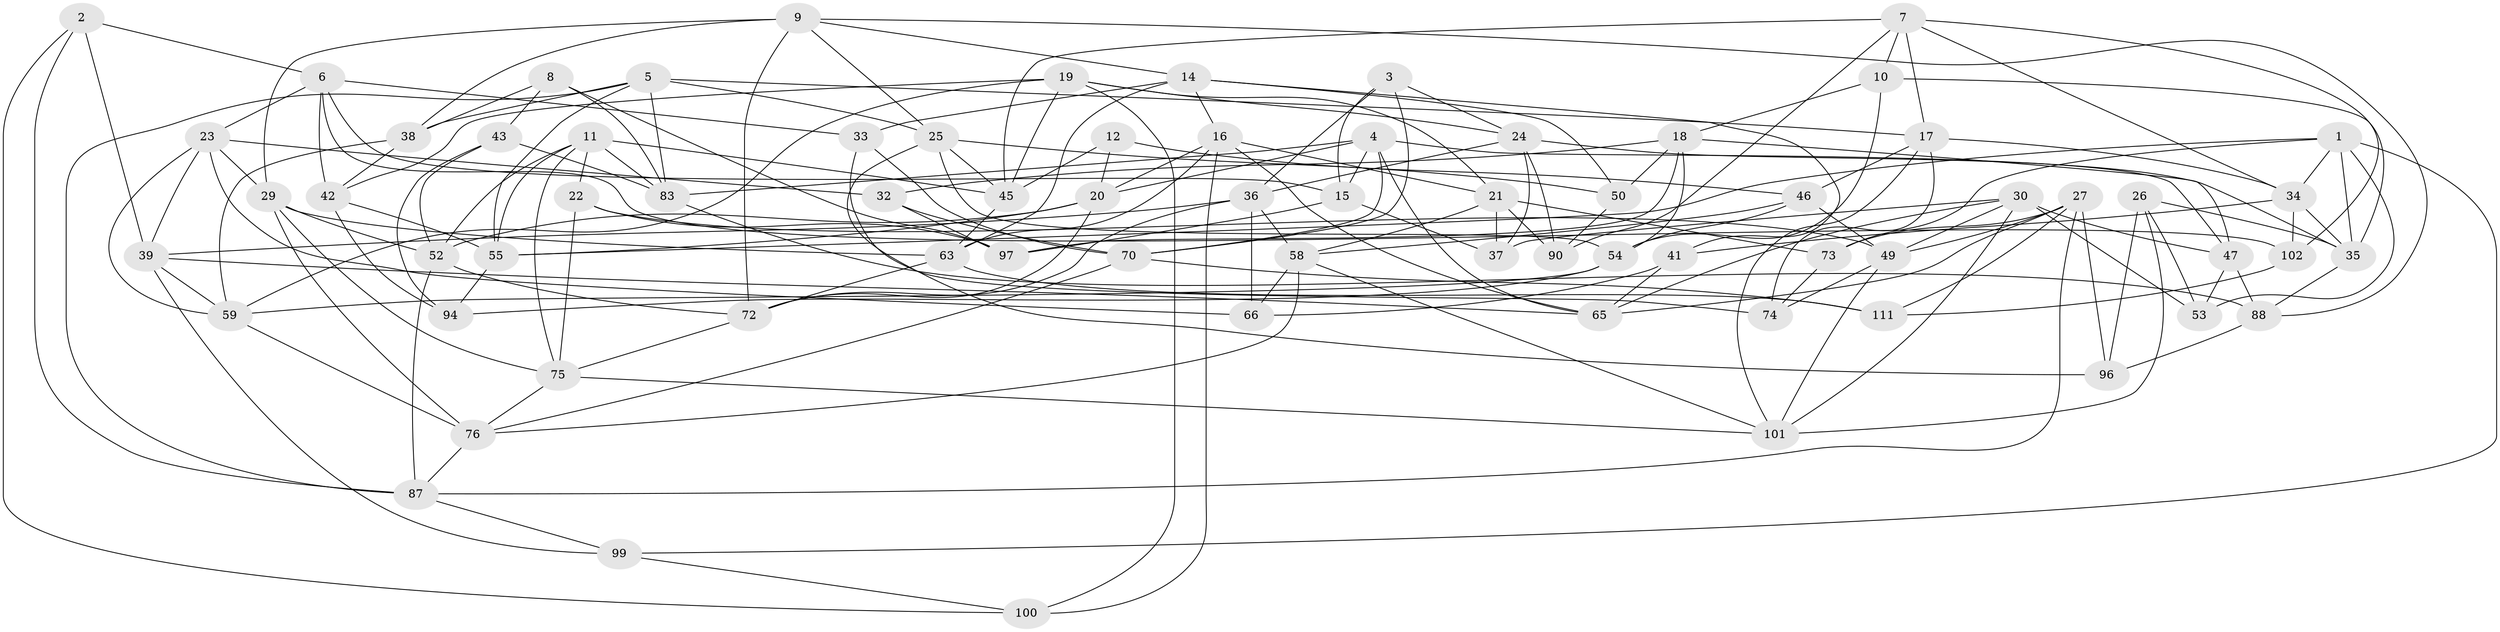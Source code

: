 // original degree distribution, {4: 1.0}
// Generated by graph-tools (version 1.1) at 2025/42/03/06/25 10:42:18]
// undirected, 71 vertices, 185 edges
graph export_dot {
graph [start="1"]
  node [color=gray90,style=filled];
  1 [super="+117"];
  2;
  3;
  4 [super="+56"];
  5 [super="+95"];
  6 [super="+13"];
  7 [super="+28"];
  8;
  9 [super="+69"];
  10;
  11 [super="+82"];
  12;
  14 [super="+62"];
  15 [super="+40"];
  16 [super="+64"];
  17 [super="+81"];
  18 [super="+91"];
  19 [super="+78"];
  20 [super="+89"];
  21 [super="+103"];
  22;
  23 [super="+31"];
  24 [super="+116"];
  25 [super="+105"];
  26;
  27 [super="+98"];
  29 [super="+84"];
  30 [super="+79"];
  32;
  33;
  34 [super="+44"];
  35 [super="+106"];
  36 [super="+48"];
  37;
  38 [super="+67"];
  39 [super="+51"];
  41;
  42 [super="+86"];
  43;
  45 [super="+118"];
  46 [super="+77"];
  47 [super="+113"];
  49 [super="+60"];
  50;
  52 [super="+61"];
  53;
  54 [super="+57"];
  55 [super="+109"];
  58 [super="+107"];
  59 [super="+85"];
  63 [super="+68"];
  65 [super="+92"];
  66;
  70 [super="+71"];
  72 [super="+80"];
  73;
  74;
  75 [super="+115"];
  76 [super="+93"];
  83 [super="+108"];
  87 [super="+112"];
  88 [super="+114"];
  90;
  94;
  96;
  97 [super="+104"];
  99;
  100;
  101 [super="+110"];
  102;
  111;
  1 -- 53;
  1 -- 99;
  1 -- 55;
  1 -- 73;
  1 -- 34;
  1 -- 35;
  2 -- 87;
  2 -- 6;
  2 -- 100;
  2 -- 39;
  3 -- 36;
  3 -- 24;
  3 -- 15;
  3 -- 70;
  4 -- 47;
  4 -- 20;
  4 -- 83;
  4 -- 15;
  4 -- 65;
  4 -- 70;
  5 -- 83;
  5 -- 25;
  5 -- 55;
  5 -- 17;
  5 -- 87;
  5 -- 38;
  6 -- 102;
  6 -- 33;
  6 -- 42;
  6 -- 15;
  6 -- 23;
  7 -- 45;
  7 -- 102;
  7 -- 10;
  7 -- 34;
  7 -- 90;
  7 -- 17;
  8 -- 38;
  8 -- 97;
  8 -- 43;
  8 -- 83;
  9 -- 88;
  9 -- 29;
  9 -- 38;
  9 -- 72;
  9 -- 25;
  9 -- 14;
  10 -- 18;
  10 -- 54;
  10 -- 35;
  11 -- 75;
  11 -- 55;
  11 -- 52;
  11 -- 45;
  11 -- 22;
  11 -- 83;
  12 -- 20;
  12 -- 46 [weight=2];
  12 -- 45;
  14 -- 16;
  14 -- 50;
  14 -- 63;
  14 -- 41;
  14 -- 33;
  15 -- 97 [weight=2];
  15 -- 37;
  16 -- 100;
  16 -- 65;
  16 -- 63;
  16 -- 20;
  16 -- 21;
  17 -- 34;
  17 -- 101;
  17 -- 46;
  17 -- 74;
  18 -- 97;
  18 -- 50;
  18 -- 32;
  18 -- 54;
  18 -- 47;
  19 -- 59;
  19 -- 24;
  19 -- 100;
  19 -- 42;
  19 -- 45;
  19 -- 21;
  20 -- 72;
  20 -- 55;
  20 -- 52;
  21 -- 73;
  21 -- 37;
  21 -- 90;
  21 -- 58;
  22 -- 75;
  22 -- 49;
  22 -- 97;
  23 -- 39;
  23 -- 32;
  23 -- 59;
  23 -- 66;
  23 -- 29;
  24 -- 35;
  24 -- 36;
  24 -- 90;
  24 -- 37;
  25 -- 50;
  25 -- 96;
  25 -- 45;
  25 -- 54;
  26 -- 96;
  26 -- 53;
  26 -- 35;
  26 -- 101;
  27 -- 96;
  27 -- 73;
  27 -- 111;
  27 -- 65;
  27 -- 49;
  27 -- 87;
  29 -- 76;
  29 -- 75;
  29 -- 52;
  29 -- 63;
  30 -- 37;
  30 -- 53;
  30 -- 65;
  30 -- 49;
  30 -- 101;
  30 -- 47;
  32 -- 70;
  32 -- 97;
  33 -- 74;
  33 -- 70;
  34 -- 41;
  34 -- 102;
  34 -- 35;
  35 -- 88;
  36 -- 72;
  36 -- 66;
  36 -- 39;
  36 -- 58;
  38 -- 42 [weight=2];
  38 -- 59;
  39 -- 59;
  39 -- 99;
  39 -- 65;
  41 -- 66;
  41 -- 65;
  42 -- 94;
  42 -- 55;
  43 -- 52;
  43 -- 94;
  43 -- 83;
  45 -- 63;
  46 -- 58;
  46 -- 49;
  46 -- 54;
  47 -- 88 [weight=2];
  47 -- 53;
  49 -- 74;
  49 -- 101;
  50 -- 90;
  52 -- 72;
  52 -- 87;
  54 -- 94;
  54 -- 59;
  55 -- 94;
  58 -- 101;
  58 -- 66;
  58 -- 76;
  59 -- 76;
  63 -- 111;
  63 -- 72;
  70 -- 111;
  70 -- 76;
  72 -- 75;
  73 -- 74;
  75 -- 101;
  75 -- 76;
  76 -- 87;
  83 -- 88;
  87 -- 99;
  88 -- 96;
  99 -- 100;
  102 -- 111;
}
